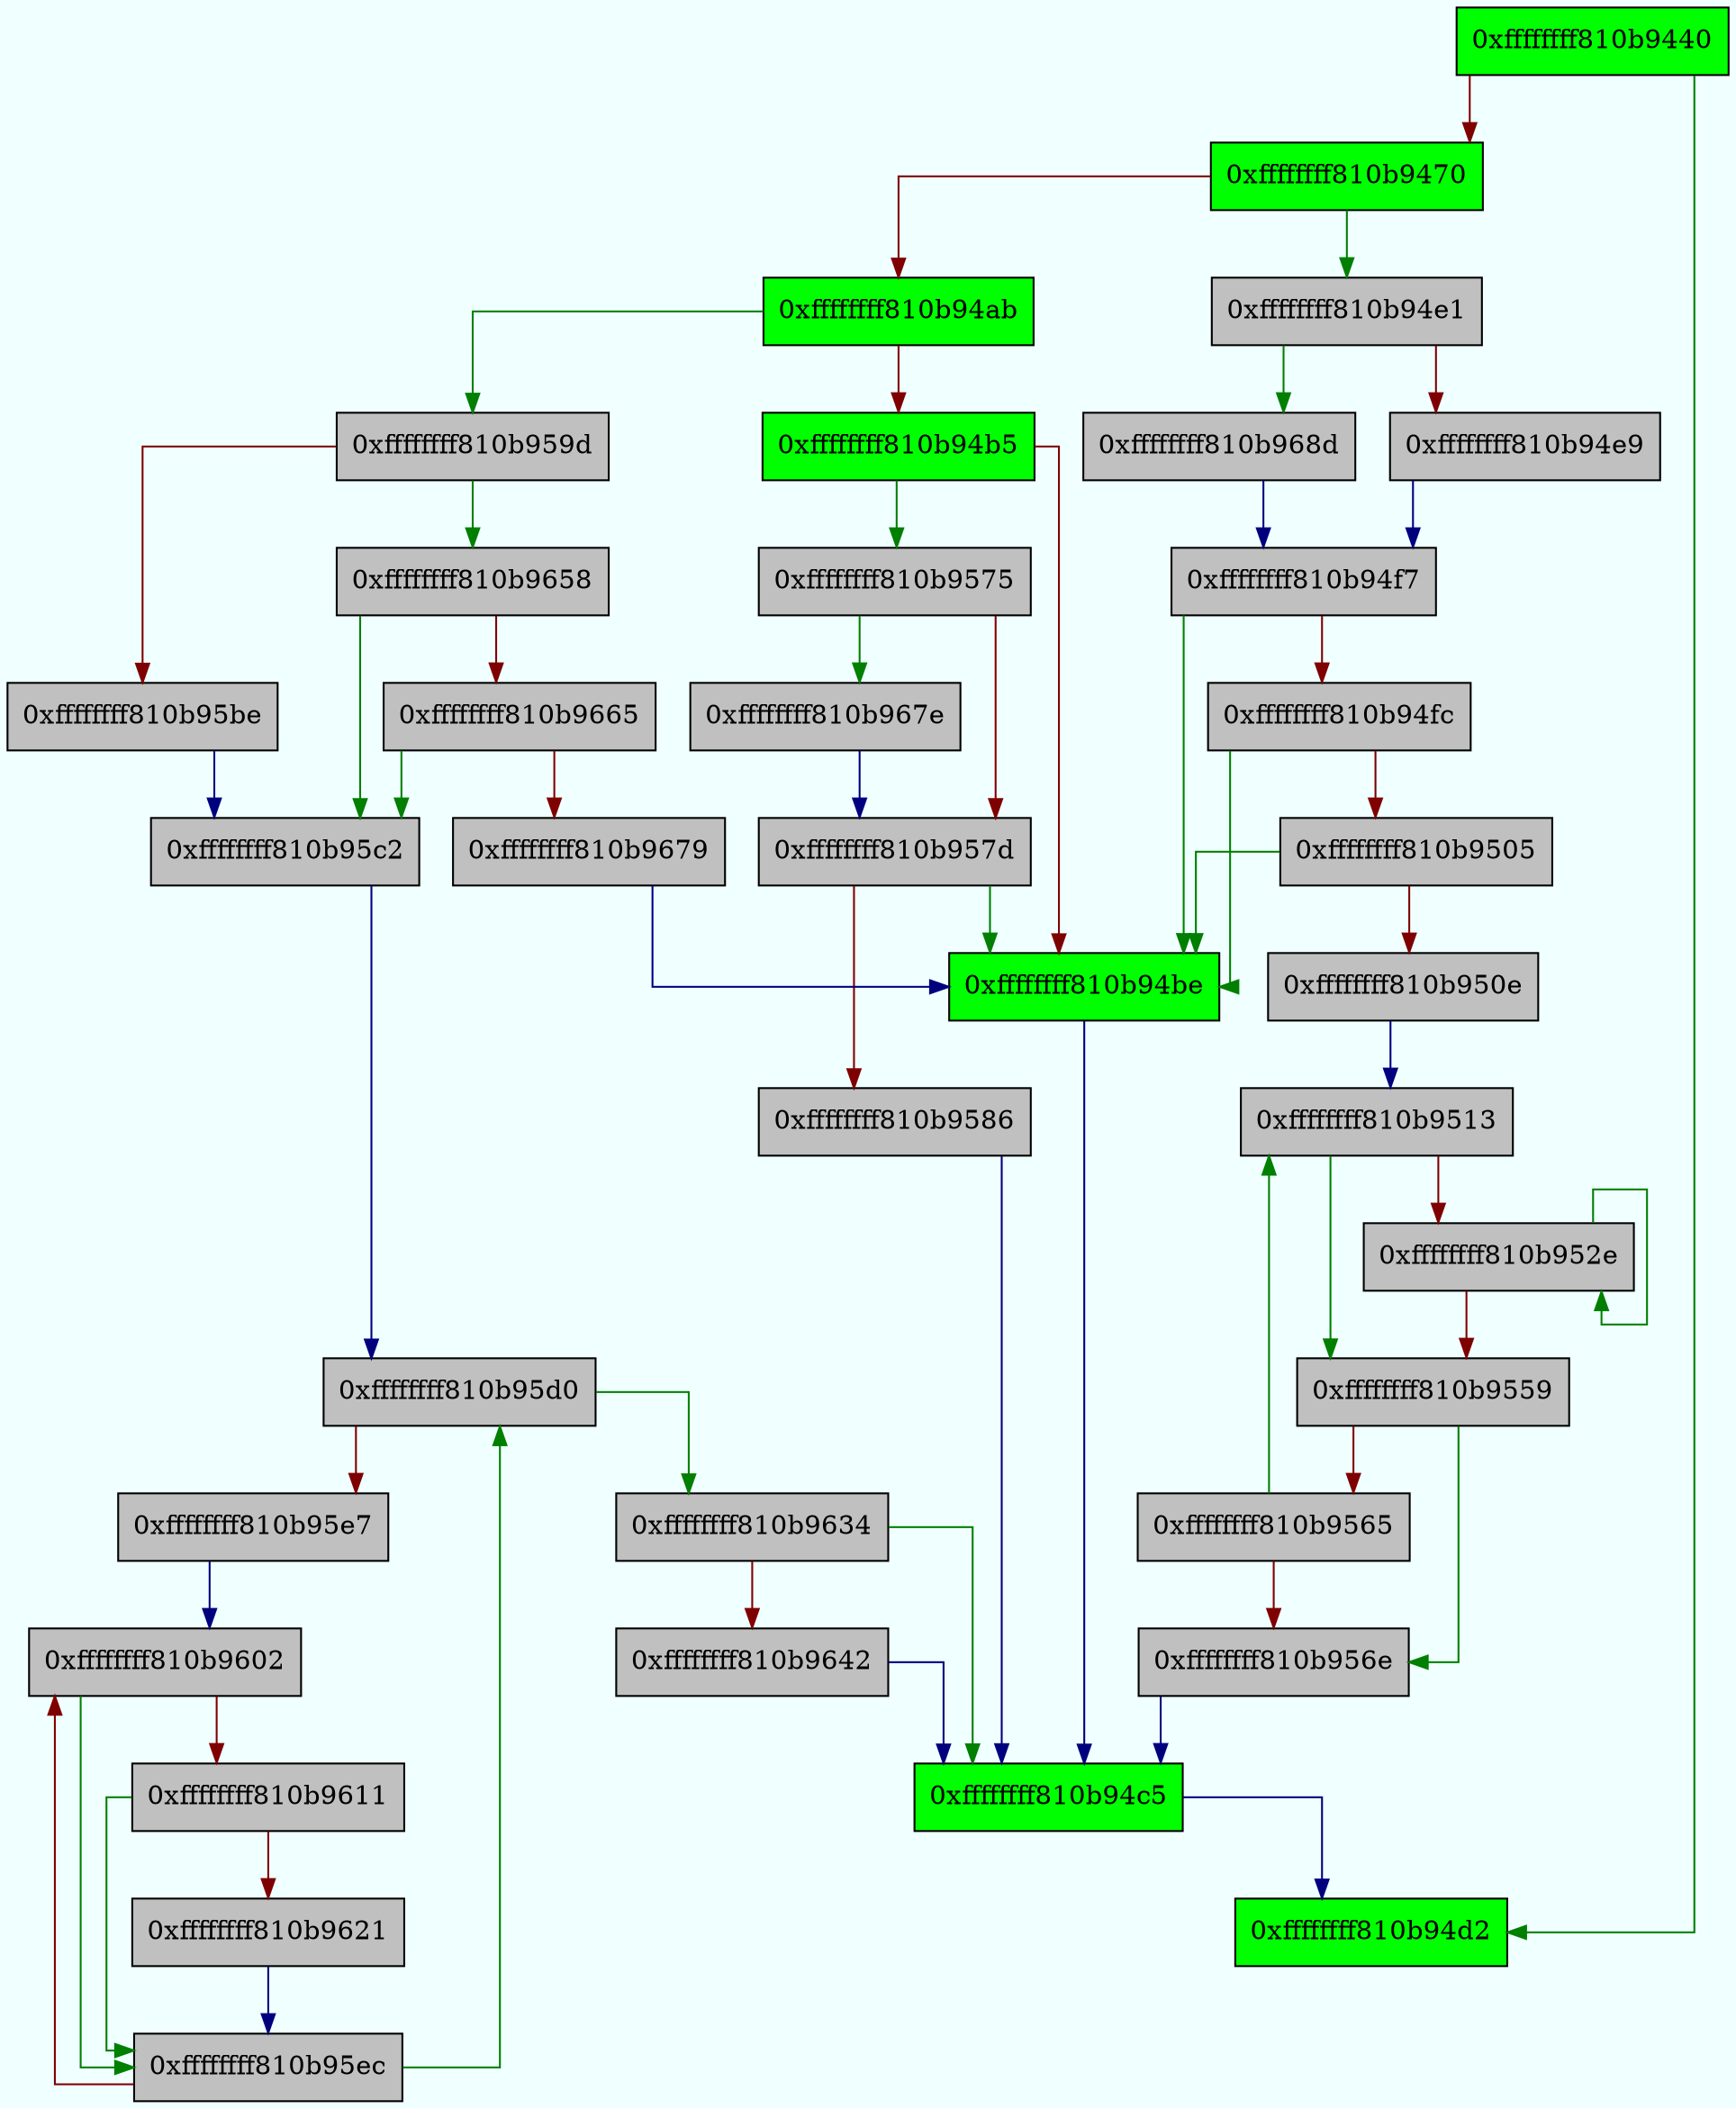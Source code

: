 digraph code {
	graph [bgcolor=azure,
		fontname=Courier,
		fontsize=8,
		name=code,
		splines=ortho
	];
	node [fillcolor=gray,
		shape=box,
		style=filled
	];
	edge [arrowhead=normal];
	"0xffffffff810b9440"	 [fillcolor=green];
	"0xffffffff810b94d2"	 [fillcolor=green];
	"0xffffffff810b9440" -> "0xffffffff810b94d2" [key=0,
	color="#007f00"];
"0xffffffff810b9470" [fillcolor=green];
"0xffffffff810b9440" -> "0xffffffff810b9470" [key=0,
color="#7f0000"];
"0xffffffff810b9470" -> "0xffffffff810b94e1" [key=0,
color="#007f00"];
"0xffffffff810b94ab" [fillcolor=green];
"0xffffffff810b9470" -> "0xffffffff810b94ab" [key=0,
color="#7f0000"];
"0xffffffff810b94e1" -> "0xffffffff810b968d" [key=0,
color="#007f00"];
"0xffffffff810b94e1" -> "0xffffffff810b94e9" [key=0,
color="#7f0000"];
"0xffffffff810b94ab" -> "0xffffffff810b959d" [key=0,
color="#007f00"];
"0xffffffff810b94b5" [fillcolor=green];
"0xffffffff810b94ab" -> "0xffffffff810b94b5" [key=0,
color="#7f0000"];
"0xffffffff810b959d" -> "0xffffffff810b9658" [key=0,
color="#007f00"];
"0xffffffff810b959d" -> "0xffffffff810b95be" [key=0,
color="#7f0000"];
"0xffffffff810b94b5" -> "0xffffffff810b9575" [key=0,
color="#007f00"];
"0xffffffff810b94be" [fillcolor=green];
"0xffffffff810b94b5" -> "0xffffffff810b94be" [key=0,
color="#7f0000"];
"0xffffffff810b9575" -> "0xffffffff810b967e" [key=0,
color="#007f00"];
"0xffffffff810b9575" -> "0xffffffff810b957d" [key=0,
color="#7f0000"];
"0xffffffff810b94c5" [fillcolor=green];
"0xffffffff810b94be" -> "0xffffffff810b94c5" [key=0,
color="#00007f"];
"0xffffffff810b94c5" -> "0xffffffff810b94d2" [key=0,
color="#00007f"];
"0xffffffff810b968d" -> "0xffffffff810b94f7" [key=0,
color="#00007f"];
"0xffffffff810b94e9" -> "0xffffffff810b94f7" [key=0,
color="#00007f"];
"0xffffffff810b94f7" -> "0xffffffff810b94be" [key=0,
color="#007f00"];
"0xffffffff810b94f7" -> "0xffffffff810b94fc" [key=0,
color="#7f0000"];
"0xffffffff810b94fc" -> "0xffffffff810b94be" [key=0,
color="#007f00"];
"0xffffffff810b94fc" -> "0xffffffff810b9505" [key=0,
color="#7f0000"];
"0xffffffff810b9505" -> "0xffffffff810b94be" [key=0,
color="#007f00"];
"0xffffffff810b9505" -> "0xffffffff810b950e" [key=0,
color="#7f0000"];
"0xffffffff810b950e" -> "0xffffffff810b9513" [key=0,
color="#00007f"];
"0xffffffff810b9513" -> "0xffffffff810b9559" [key=0,
color="#007f00"];
"0xffffffff810b9513" -> "0xffffffff810b952e" [key=0,
color="#7f0000"];
"0xffffffff810b9559" -> "0xffffffff810b956e" [key=0,
color="#007f00"];
"0xffffffff810b9559" -> "0xffffffff810b9565" [key=0,
color="#7f0000"];
"0xffffffff810b952e" -> "0xffffffff810b9559" [key=0,
color="#7f0000"];
"0xffffffff810b952e" -> "0xffffffff810b952e" [key=0,
color="#007f00"];
"0xffffffff810b956e" -> "0xffffffff810b94c5" [key=0,
color="#00007f"];
"0xffffffff810b9565" -> "0xffffffff810b9513" [key=0,
color="#007f00"];
"0xffffffff810b9565" -> "0xffffffff810b956e" [key=0,
color="#7f0000"];
"0xffffffff810b967e" -> "0xffffffff810b957d" [key=0,
color="#00007f"];
"0xffffffff810b957d" -> "0xffffffff810b94be" [key=0,
color="#007f00"];
"0xffffffff810b957d" -> "0xffffffff810b9586" [key=0,
color="#7f0000"];
"0xffffffff810b9586" -> "0xffffffff810b94c5" [key=0,
color="#00007f"];
"0xffffffff810b9658" -> "0xffffffff810b95c2" [key=0,
color="#007f00"];
"0xffffffff810b9658" -> "0xffffffff810b9665" [key=0,
color="#7f0000"];
"0xffffffff810b95be" -> "0xffffffff810b95c2" [key=0,
color="#00007f"];
"0xffffffff810b95c2" -> "0xffffffff810b95d0" [key=0,
color="#00007f"];
"0xffffffff810b95d0" -> "0xffffffff810b9634" [key=0,
color="#007f00"];
"0xffffffff810b95d0" -> "0xffffffff810b95e7" [key=0,
color="#7f0000"];
"0xffffffff810b9634" -> "0xffffffff810b94c5" [key=0,
color="#007f00"];
"0xffffffff810b9634" -> "0xffffffff810b9642" [key=0,
color="#7f0000"];
"0xffffffff810b95e7" -> "0xffffffff810b9602" [key=0,
color="#00007f"];
"0xffffffff810b9602" -> "0xffffffff810b95ec" [key=0,
color="#007f00"];
"0xffffffff810b9602" -> "0xffffffff810b9611" [key=0,
color="#7f0000"];
"0xffffffff810b95ec" -> "0xffffffff810b95d0" [key=0,
color="#007f00"];
"0xffffffff810b95ec" -> "0xffffffff810b9602" [key=0,
color="#7f0000"];
"0xffffffff810b9611" -> "0xffffffff810b95ec" [key=0,
color="#007f00"];
"0xffffffff810b9611" -> "0xffffffff810b9621" [key=0,
color="#7f0000"];
"0xffffffff810b9621" -> "0xffffffff810b95ec" [key=0,
color="#00007f"];
"0xffffffff810b9642" -> "0xffffffff810b94c5" [key=0,
color="#00007f"];
"0xffffffff810b9665" -> "0xffffffff810b95c2" [key=0,
color="#007f00"];
"0xffffffff810b9665" -> "0xffffffff810b9679" [key=0,
color="#7f0000"];
"0xffffffff810b9679" -> "0xffffffff810b94be" [key=0,
color="#00007f"];
}
